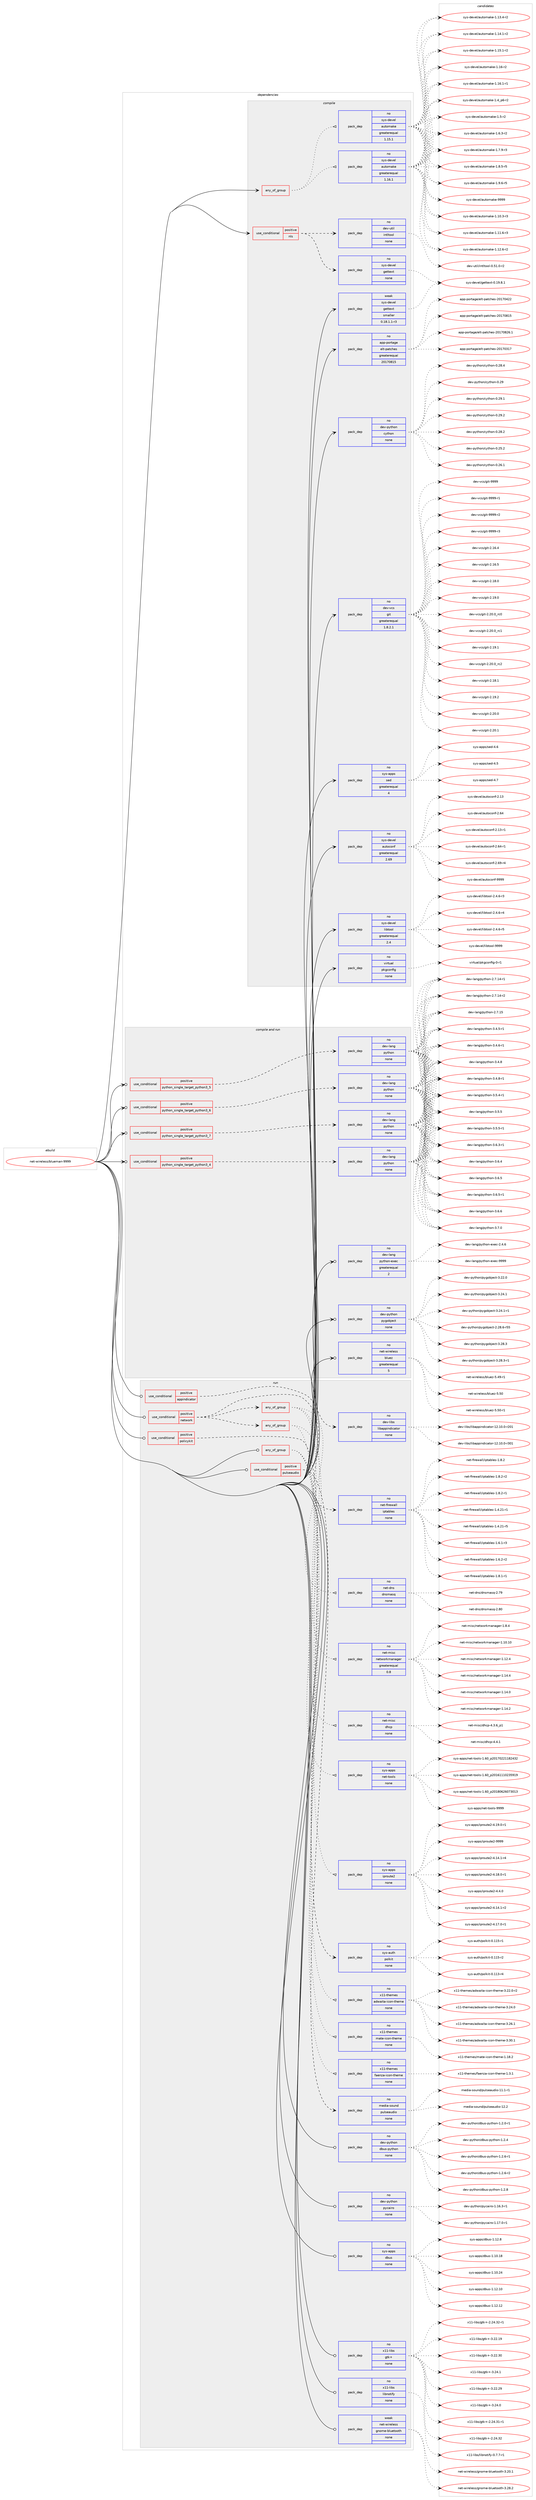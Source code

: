 digraph prolog {

# *************
# Graph options
# *************

newrank=true;
concentrate=true;
compound=true;
graph [rankdir=LR,fontname=Helvetica,fontsize=10,ranksep=1.5];#, ranksep=2.5, nodesep=0.2];
edge  [arrowhead=vee];
node  [fontname=Helvetica,fontsize=10];

# **********
# The ebuild
# **********

subgraph cluster_leftcol {
color=gray;
rank=same;
label=<<i>ebuild</i>>;
id [label="net-wireless/blueman-9999", color=red, width=4, href="../net-wireless/blueman-9999.svg"];
}

# ****************
# The dependencies
# ****************

subgraph cluster_midcol {
color=gray;
label=<<i>dependencies</i>>;
subgraph cluster_compile {
fillcolor="#eeeeee";
style=filled;
label=<<i>compile</i>>;
subgraph any152 {
dependency6138 [label=<<TABLE BORDER="0" CELLBORDER="1" CELLSPACING="0" CELLPADDING="4"><TR><TD CELLPADDING="10">any_of_group</TD></TR></TABLE>>, shape=none, color=red];subgraph pack4726 {
dependency6139 [label=<<TABLE BORDER="0" CELLBORDER="1" CELLSPACING="0" CELLPADDING="4" WIDTH="220"><TR><TD ROWSPAN="6" CELLPADDING="30">pack_dep</TD></TR><TR><TD WIDTH="110">no</TD></TR><TR><TD>sys-devel</TD></TR><TR><TD>automake</TD></TR><TR><TD>greaterequal</TD></TR><TR><TD>1.16.1</TD></TR></TABLE>>, shape=none, color=blue];
}
dependency6138:e -> dependency6139:w [weight=20,style="dotted",arrowhead="oinv"];
subgraph pack4727 {
dependency6140 [label=<<TABLE BORDER="0" CELLBORDER="1" CELLSPACING="0" CELLPADDING="4" WIDTH="220"><TR><TD ROWSPAN="6" CELLPADDING="30">pack_dep</TD></TR><TR><TD WIDTH="110">no</TD></TR><TR><TD>sys-devel</TD></TR><TR><TD>automake</TD></TR><TR><TD>greaterequal</TD></TR><TR><TD>1.15.1</TD></TR></TABLE>>, shape=none, color=blue];
}
dependency6138:e -> dependency6140:w [weight=20,style="dotted",arrowhead="oinv"];
}
id:e -> dependency6138:w [weight=20,style="solid",arrowhead="vee"];
subgraph cond1254 {
dependency6141 [label=<<TABLE BORDER="0" CELLBORDER="1" CELLSPACING="0" CELLPADDING="4"><TR><TD ROWSPAN="3" CELLPADDING="10">use_conditional</TD></TR><TR><TD>positive</TD></TR><TR><TD>nls</TD></TR></TABLE>>, shape=none, color=red];
subgraph pack4728 {
dependency6142 [label=<<TABLE BORDER="0" CELLBORDER="1" CELLSPACING="0" CELLPADDING="4" WIDTH="220"><TR><TD ROWSPAN="6" CELLPADDING="30">pack_dep</TD></TR><TR><TD WIDTH="110">no</TD></TR><TR><TD>dev-util</TD></TR><TR><TD>intltool</TD></TR><TR><TD>none</TD></TR><TR><TD></TD></TR></TABLE>>, shape=none, color=blue];
}
dependency6141:e -> dependency6142:w [weight=20,style="dashed",arrowhead="vee"];
subgraph pack4729 {
dependency6143 [label=<<TABLE BORDER="0" CELLBORDER="1" CELLSPACING="0" CELLPADDING="4" WIDTH="220"><TR><TD ROWSPAN="6" CELLPADDING="30">pack_dep</TD></TR><TR><TD WIDTH="110">no</TD></TR><TR><TD>sys-devel</TD></TR><TR><TD>gettext</TD></TR><TR><TD>none</TD></TR><TR><TD></TD></TR></TABLE>>, shape=none, color=blue];
}
dependency6141:e -> dependency6143:w [weight=20,style="dashed",arrowhead="vee"];
}
id:e -> dependency6141:w [weight=20,style="solid",arrowhead="vee"];
subgraph pack4730 {
dependency6144 [label=<<TABLE BORDER="0" CELLBORDER="1" CELLSPACING="0" CELLPADDING="4" WIDTH="220"><TR><TD ROWSPAN="6" CELLPADDING="30">pack_dep</TD></TR><TR><TD WIDTH="110">no</TD></TR><TR><TD>app-portage</TD></TR><TR><TD>elt-patches</TD></TR><TR><TD>greaterequal</TD></TR><TR><TD>20170815</TD></TR></TABLE>>, shape=none, color=blue];
}
id:e -> dependency6144:w [weight=20,style="solid",arrowhead="vee"];
subgraph pack4731 {
dependency6145 [label=<<TABLE BORDER="0" CELLBORDER="1" CELLSPACING="0" CELLPADDING="4" WIDTH="220"><TR><TD ROWSPAN="6" CELLPADDING="30">pack_dep</TD></TR><TR><TD WIDTH="110">no</TD></TR><TR><TD>dev-python</TD></TR><TR><TD>cython</TD></TR><TR><TD>none</TD></TR><TR><TD></TD></TR></TABLE>>, shape=none, color=blue];
}
id:e -> dependency6145:w [weight=20,style="solid",arrowhead="vee"];
subgraph pack4732 {
dependency6146 [label=<<TABLE BORDER="0" CELLBORDER="1" CELLSPACING="0" CELLPADDING="4" WIDTH="220"><TR><TD ROWSPAN="6" CELLPADDING="30">pack_dep</TD></TR><TR><TD WIDTH="110">no</TD></TR><TR><TD>dev-vcs</TD></TR><TR><TD>git</TD></TR><TR><TD>greaterequal</TD></TR><TR><TD>1.8.2.1</TD></TR></TABLE>>, shape=none, color=blue];
}
id:e -> dependency6146:w [weight=20,style="solid",arrowhead="vee"];
subgraph pack4733 {
dependency6147 [label=<<TABLE BORDER="0" CELLBORDER="1" CELLSPACING="0" CELLPADDING="4" WIDTH="220"><TR><TD ROWSPAN="6" CELLPADDING="30">pack_dep</TD></TR><TR><TD WIDTH="110">no</TD></TR><TR><TD>sys-apps</TD></TR><TR><TD>sed</TD></TR><TR><TD>greaterequal</TD></TR><TR><TD>4</TD></TR></TABLE>>, shape=none, color=blue];
}
id:e -> dependency6147:w [weight=20,style="solid",arrowhead="vee"];
subgraph pack4734 {
dependency6148 [label=<<TABLE BORDER="0" CELLBORDER="1" CELLSPACING="0" CELLPADDING="4" WIDTH="220"><TR><TD ROWSPAN="6" CELLPADDING="30">pack_dep</TD></TR><TR><TD WIDTH="110">no</TD></TR><TR><TD>sys-devel</TD></TR><TR><TD>autoconf</TD></TR><TR><TD>greaterequal</TD></TR><TR><TD>2.69</TD></TR></TABLE>>, shape=none, color=blue];
}
id:e -> dependency6148:w [weight=20,style="solid",arrowhead="vee"];
subgraph pack4735 {
dependency6149 [label=<<TABLE BORDER="0" CELLBORDER="1" CELLSPACING="0" CELLPADDING="4" WIDTH="220"><TR><TD ROWSPAN="6" CELLPADDING="30">pack_dep</TD></TR><TR><TD WIDTH="110">no</TD></TR><TR><TD>sys-devel</TD></TR><TR><TD>libtool</TD></TR><TR><TD>greaterequal</TD></TR><TR><TD>2.4</TD></TR></TABLE>>, shape=none, color=blue];
}
id:e -> dependency6149:w [weight=20,style="solid",arrowhead="vee"];
subgraph pack4736 {
dependency6150 [label=<<TABLE BORDER="0" CELLBORDER="1" CELLSPACING="0" CELLPADDING="4" WIDTH="220"><TR><TD ROWSPAN="6" CELLPADDING="30">pack_dep</TD></TR><TR><TD WIDTH="110">no</TD></TR><TR><TD>virtual</TD></TR><TR><TD>pkgconfig</TD></TR><TR><TD>none</TD></TR><TR><TD></TD></TR></TABLE>>, shape=none, color=blue];
}
id:e -> dependency6150:w [weight=20,style="solid",arrowhead="vee"];
subgraph pack4737 {
dependency6151 [label=<<TABLE BORDER="0" CELLBORDER="1" CELLSPACING="0" CELLPADDING="4" WIDTH="220"><TR><TD ROWSPAN="6" CELLPADDING="30">pack_dep</TD></TR><TR><TD WIDTH="110">weak</TD></TR><TR><TD>sys-devel</TD></TR><TR><TD>gettext</TD></TR><TR><TD>smaller</TD></TR><TR><TD>0.18.1.1-r3</TD></TR></TABLE>>, shape=none, color=blue];
}
id:e -> dependency6151:w [weight=20,style="solid",arrowhead="vee"];
}
subgraph cluster_compileandrun {
fillcolor="#eeeeee";
style=filled;
label=<<i>compile and run</i>>;
subgraph cond1255 {
dependency6152 [label=<<TABLE BORDER="0" CELLBORDER="1" CELLSPACING="0" CELLPADDING="4"><TR><TD ROWSPAN="3" CELLPADDING="10">use_conditional</TD></TR><TR><TD>positive</TD></TR><TR><TD>python_single_target_python3_4</TD></TR></TABLE>>, shape=none, color=red];
subgraph pack4738 {
dependency6153 [label=<<TABLE BORDER="0" CELLBORDER="1" CELLSPACING="0" CELLPADDING="4" WIDTH="220"><TR><TD ROWSPAN="6" CELLPADDING="30">pack_dep</TD></TR><TR><TD WIDTH="110">no</TD></TR><TR><TD>dev-lang</TD></TR><TR><TD>python</TD></TR><TR><TD>none</TD></TR><TR><TD></TD></TR></TABLE>>, shape=none, color=blue];
}
dependency6152:e -> dependency6153:w [weight=20,style="dashed",arrowhead="vee"];
}
id:e -> dependency6152:w [weight=20,style="solid",arrowhead="odotvee"];
subgraph cond1256 {
dependency6154 [label=<<TABLE BORDER="0" CELLBORDER="1" CELLSPACING="0" CELLPADDING="4"><TR><TD ROWSPAN="3" CELLPADDING="10">use_conditional</TD></TR><TR><TD>positive</TD></TR><TR><TD>python_single_target_python3_5</TD></TR></TABLE>>, shape=none, color=red];
subgraph pack4739 {
dependency6155 [label=<<TABLE BORDER="0" CELLBORDER="1" CELLSPACING="0" CELLPADDING="4" WIDTH="220"><TR><TD ROWSPAN="6" CELLPADDING="30">pack_dep</TD></TR><TR><TD WIDTH="110">no</TD></TR><TR><TD>dev-lang</TD></TR><TR><TD>python</TD></TR><TR><TD>none</TD></TR><TR><TD></TD></TR></TABLE>>, shape=none, color=blue];
}
dependency6154:e -> dependency6155:w [weight=20,style="dashed",arrowhead="vee"];
}
id:e -> dependency6154:w [weight=20,style="solid",arrowhead="odotvee"];
subgraph cond1257 {
dependency6156 [label=<<TABLE BORDER="0" CELLBORDER="1" CELLSPACING="0" CELLPADDING="4"><TR><TD ROWSPAN="3" CELLPADDING="10">use_conditional</TD></TR><TR><TD>positive</TD></TR><TR><TD>python_single_target_python3_6</TD></TR></TABLE>>, shape=none, color=red];
subgraph pack4740 {
dependency6157 [label=<<TABLE BORDER="0" CELLBORDER="1" CELLSPACING="0" CELLPADDING="4" WIDTH="220"><TR><TD ROWSPAN="6" CELLPADDING="30">pack_dep</TD></TR><TR><TD WIDTH="110">no</TD></TR><TR><TD>dev-lang</TD></TR><TR><TD>python</TD></TR><TR><TD>none</TD></TR><TR><TD></TD></TR></TABLE>>, shape=none, color=blue];
}
dependency6156:e -> dependency6157:w [weight=20,style="dashed",arrowhead="vee"];
}
id:e -> dependency6156:w [weight=20,style="solid",arrowhead="odotvee"];
subgraph cond1258 {
dependency6158 [label=<<TABLE BORDER="0" CELLBORDER="1" CELLSPACING="0" CELLPADDING="4"><TR><TD ROWSPAN="3" CELLPADDING="10">use_conditional</TD></TR><TR><TD>positive</TD></TR><TR><TD>python_single_target_python3_7</TD></TR></TABLE>>, shape=none, color=red];
subgraph pack4741 {
dependency6159 [label=<<TABLE BORDER="0" CELLBORDER="1" CELLSPACING="0" CELLPADDING="4" WIDTH="220"><TR><TD ROWSPAN="6" CELLPADDING="30">pack_dep</TD></TR><TR><TD WIDTH="110">no</TD></TR><TR><TD>dev-lang</TD></TR><TR><TD>python</TD></TR><TR><TD>none</TD></TR><TR><TD></TD></TR></TABLE>>, shape=none, color=blue];
}
dependency6158:e -> dependency6159:w [weight=20,style="dashed",arrowhead="vee"];
}
id:e -> dependency6158:w [weight=20,style="solid",arrowhead="odotvee"];
subgraph pack4742 {
dependency6160 [label=<<TABLE BORDER="0" CELLBORDER="1" CELLSPACING="0" CELLPADDING="4" WIDTH="220"><TR><TD ROWSPAN="6" CELLPADDING="30">pack_dep</TD></TR><TR><TD WIDTH="110">no</TD></TR><TR><TD>dev-lang</TD></TR><TR><TD>python-exec</TD></TR><TR><TD>greaterequal</TD></TR><TR><TD>2</TD></TR></TABLE>>, shape=none, color=blue];
}
id:e -> dependency6160:w [weight=20,style="solid",arrowhead="odotvee"];
subgraph pack4743 {
dependency6161 [label=<<TABLE BORDER="0" CELLBORDER="1" CELLSPACING="0" CELLPADDING="4" WIDTH="220"><TR><TD ROWSPAN="6" CELLPADDING="30">pack_dep</TD></TR><TR><TD WIDTH="110">no</TD></TR><TR><TD>dev-python</TD></TR><TR><TD>pygobject</TD></TR><TR><TD>none</TD></TR><TR><TD></TD></TR></TABLE>>, shape=none, color=blue];
}
id:e -> dependency6161:w [weight=20,style="solid",arrowhead="odotvee"];
subgraph pack4744 {
dependency6162 [label=<<TABLE BORDER="0" CELLBORDER="1" CELLSPACING="0" CELLPADDING="4" WIDTH="220"><TR><TD ROWSPAN="6" CELLPADDING="30">pack_dep</TD></TR><TR><TD WIDTH="110">no</TD></TR><TR><TD>net-wireless</TD></TR><TR><TD>bluez</TD></TR><TR><TD>greaterequal</TD></TR><TR><TD>5</TD></TR></TABLE>>, shape=none, color=blue];
}
id:e -> dependency6162:w [weight=20,style="solid",arrowhead="odotvee"];
}
subgraph cluster_run {
fillcolor="#eeeeee";
style=filled;
label=<<i>run</i>>;
subgraph any153 {
dependency6163 [label=<<TABLE BORDER="0" CELLBORDER="1" CELLSPACING="0" CELLPADDING="4"><TR><TD CELLPADDING="10">any_of_group</TD></TR></TABLE>>, shape=none, color=red];subgraph pack4745 {
dependency6164 [label=<<TABLE BORDER="0" CELLBORDER="1" CELLSPACING="0" CELLPADDING="4" WIDTH="220"><TR><TD ROWSPAN="6" CELLPADDING="30">pack_dep</TD></TR><TR><TD WIDTH="110">no</TD></TR><TR><TD>x11-themes</TD></TR><TR><TD>adwaita-icon-theme</TD></TR><TR><TD>none</TD></TR><TR><TD></TD></TR></TABLE>>, shape=none, color=blue];
}
dependency6163:e -> dependency6164:w [weight=20,style="dotted",arrowhead="oinv"];
subgraph pack4746 {
dependency6165 [label=<<TABLE BORDER="0" CELLBORDER="1" CELLSPACING="0" CELLPADDING="4" WIDTH="220"><TR><TD ROWSPAN="6" CELLPADDING="30">pack_dep</TD></TR><TR><TD WIDTH="110">no</TD></TR><TR><TD>x11-themes</TD></TR><TR><TD>faenza-icon-theme</TD></TR><TR><TD>none</TD></TR><TR><TD></TD></TR></TABLE>>, shape=none, color=blue];
}
dependency6163:e -> dependency6165:w [weight=20,style="dotted",arrowhead="oinv"];
subgraph pack4747 {
dependency6166 [label=<<TABLE BORDER="0" CELLBORDER="1" CELLSPACING="0" CELLPADDING="4" WIDTH="220"><TR><TD ROWSPAN="6" CELLPADDING="30">pack_dep</TD></TR><TR><TD WIDTH="110">no</TD></TR><TR><TD>x11-themes</TD></TR><TR><TD>mate-icon-theme</TD></TR><TR><TD>none</TD></TR><TR><TD></TD></TR></TABLE>>, shape=none, color=blue];
}
dependency6163:e -> dependency6166:w [weight=20,style="dotted",arrowhead="oinv"];
}
id:e -> dependency6163:w [weight=20,style="solid",arrowhead="odot"];
subgraph cond1259 {
dependency6167 [label=<<TABLE BORDER="0" CELLBORDER="1" CELLSPACING="0" CELLPADDING="4"><TR><TD ROWSPAN="3" CELLPADDING="10">use_conditional</TD></TR><TR><TD>positive</TD></TR><TR><TD>appindicator</TD></TR></TABLE>>, shape=none, color=red];
subgraph pack4748 {
dependency6168 [label=<<TABLE BORDER="0" CELLBORDER="1" CELLSPACING="0" CELLPADDING="4" WIDTH="220"><TR><TD ROWSPAN="6" CELLPADDING="30">pack_dep</TD></TR><TR><TD WIDTH="110">no</TD></TR><TR><TD>dev-libs</TD></TR><TR><TD>libappindicator</TD></TR><TR><TD>none</TD></TR><TR><TD></TD></TR></TABLE>>, shape=none, color=blue];
}
dependency6167:e -> dependency6168:w [weight=20,style="dashed",arrowhead="vee"];
}
id:e -> dependency6167:w [weight=20,style="solid",arrowhead="odot"];
subgraph cond1260 {
dependency6169 [label=<<TABLE BORDER="0" CELLBORDER="1" CELLSPACING="0" CELLPADDING="4"><TR><TD ROWSPAN="3" CELLPADDING="10">use_conditional</TD></TR><TR><TD>positive</TD></TR><TR><TD>network</TD></TR></TABLE>>, shape=none, color=red];
subgraph pack4749 {
dependency6170 [label=<<TABLE BORDER="0" CELLBORDER="1" CELLSPACING="0" CELLPADDING="4" WIDTH="220"><TR><TD ROWSPAN="6" CELLPADDING="30">pack_dep</TD></TR><TR><TD WIDTH="110">no</TD></TR><TR><TD>net-firewall</TD></TR><TR><TD>iptables</TD></TR><TR><TD>none</TD></TR><TR><TD></TD></TR></TABLE>>, shape=none, color=blue];
}
dependency6169:e -> dependency6170:w [weight=20,style="dashed",arrowhead="vee"];
subgraph any154 {
dependency6171 [label=<<TABLE BORDER="0" CELLBORDER="1" CELLSPACING="0" CELLPADDING="4"><TR><TD CELLPADDING="10">any_of_group</TD></TR></TABLE>>, shape=none, color=red];subgraph pack4750 {
dependency6172 [label=<<TABLE BORDER="0" CELLBORDER="1" CELLSPACING="0" CELLPADDING="4" WIDTH="220"><TR><TD ROWSPAN="6" CELLPADDING="30">pack_dep</TD></TR><TR><TD WIDTH="110">no</TD></TR><TR><TD>sys-apps</TD></TR><TR><TD>net-tools</TD></TR><TR><TD>none</TD></TR><TR><TD></TD></TR></TABLE>>, shape=none, color=blue];
}
dependency6171:e -> dependency6172:w [weight=20,style="dotted",arrowhead="oinv"];
subgraph pack4751 {
dependency6173 [label=<<TABLE BORDER="0" CELLBORDER="1" CELLSPACING="0" CELLPADDING="4" WIDTH="220"><TR><TD ROWSPAN="6" CELLPADDING="30">pack_dep</TD></TR><TR><TD WIDTH="110">no</TD></TR><TR><TD>sys-apps</TD></TR><TR><TD>iproute2</TD></TR><TR><TD>none</TD></TR><TR><TD></TD></TR></TABLE>>, shape=none, color=blue];
}
dependency6171:e -> dependency6173:w [weight=20,style="dotted",arrowhead="oinv"];
}
dependency6169:e -> dependency6171:w [weight=20,style="dashed",arrowhead="vee"];
subgraph any155 {
dependency6174 [label=<<TABLE BORDER="0" CELLBORDER="1" CELLSPACING="0" CELLPADDING="4"><TR><TD CELLPADDING="10">any_of_group</TD></TR></TABLE>>, shape=none, color=red];subgraph pack4752 {
dependency6175 [label=<<TABLE BORDER="0" CELLBORDER="1" CELLSPACING="0" CELLPADDING="4" WIDTH="220"><TR><TD ROWSPAN="6" CELLPADDING="30">pack_dep</TD></TR><TR><TD WIDTH="110">no</TD></TR><TR><TD>net-dns</TD></TR><TR><TD>dnsmasq</TD></TR><TR><TD>none</TD></TR><TR><TD></TD></TR></TABLE>>, shape=none, color=blue];
}
dependency6174:e -> dependency6175:w [weight=20,style="dotted",arrowhead="oinv"];
subgraph pack4753 {
dependency6176 [label=<<TABLE BORDER="0" CELLBORDER="1" CELLSPACING="0" CELLPADDING="4" WIDTH="220"><TR><TD ROWSPAN="6" CELLPADDING="30">pack_dep</TD></TR><TR><TD WIDTH="110">no</TD></TR><TR><TD>net-misc</TD></TR><TR><TD>dhcp</TD></TR><TR><TD>none</TD></TR><TR><TD></TD></TR></TABLE>>, shape=none, color=blue];
}
dependency6174:e -> dependency6176:w [weight=20,style="dotted",arrowhead="oinv"];
subgraph pack4754 {
dependency6177 [label=<<TABLE BORDER="0" CELLBORDER="1" CELLSPACING="0" CELLPADDING="4" WIDTH="220"><TR><TD ROWSPAN="6" CELLPADDING="30">pack_dep</TD></TR><TR><TD WIDTH="110">no</TD></TR><TR><TD>net-misc</TD></TR><TR><TD>networkmanager</TD></TR><TR><TD>greaterequal</TD></TR><TR><TD>0.8</TD></TR></TABLE>>, shape=none, color=blue];
}
dependency6174:e -> dependency6177:w [weight=20,style="dotted",arrowhead="oinv"];
}
dependency6169:e -> dependency6174:w [weight=20,style="dashed",arrowhead="vee"];
}
id:e -> dependency6169:w [weight=20,style="solid",arrowhead="odot"];
subgraph cond1261 {
dependency6178 [label=<<TABLE BORDER="0" CELLBORDER="1" CELLSPACING="0" CELLPADDING="4"><TR><TD ROWSPAN="3" CELLPADDING="10">use_conditional</TD></TR><TR><TD>positive</TD></TR><TR><TD>policykit</TD></TR></TABLE>>, shape=none, color=red];
subgraph pack4755 {
dependency6179 [label=<<TABLE BORDER="0" CELLBORDER="1" CELLSPACING="0" CELLPADDING="4" WIDTH="220"><TR><TD ROWSPAN="6" CELLPADDING="30">pack_dep</TD></TR><TR><TD WIDTH="110">no</TD></TR><TR><TD>sys-auth</TD></TR><TR><TD>polkit</TD></TR><TR><TD>none</TD></TR><TR><TD></TD></TR></TABLE>>, shape=none, color=blue];
}
dependency6178:e -> dependency6179:w [weight=20,style="dashed",arrowhead="vee"];
}
id:e -> dependency6178:w [weight=20,style="solid",arrowhead="odot"];
subgraph cond1262 {
dependency6180 [label=<<TABLE BORDER="0" CELLBORDER="1" CELLSPACING="0" CELLPADDING="4"><TR><TD ROWSPAN="3" CELLPADDING="10">use_conditional</TD></TR><TR><TD>positive</TD></TR><TR><TD>pulseaudio</TD></TR></TABLE>>, shape=none, color=red];
subgraph pack4756 {
dependency6181 [label=<<TABLE BORDER="0" CELLBORDER="1" CELLSPACING="0" CELLPADDING="4" WIDTH="220"><TR><TD ROWSPAN="6" CELLPADDING="30">pack_dep</TD></TR><TR><TD WIDTH="110">no</TD></TR><TR><TD>media-sound</TD></TR><TR><TD>pulseaudio</TD></TR><TR><TD>none</TD></TR><TR><TD></TD></TR></TABLE>>, shape=none, color=blue];
}
dependency6180:e -> dependency6181:w [weight=20,style="dashed",arrowhead="vee"];
}
id:e -> dependency6180:w [weight=20,style="solid",arrowhead="odot"];
subgraph pack4757 {
dependency6182 [label=<<TABLE BORDER="0" CELLBORDER="1" CELLSPACING="0" CELLPADDING="4" WIDTH="220"><TR><TD ROWSPAN="6" CELLPADDING="30">pack_dep</TD></TR><TR><TD WIDTH="110">no</TD></TR><TR><TD>dev-python</TD></TR><TR><TD>dbus-python</TD></TR><TR><TD>none</TD></TR><TR><TD></TD></TR></TABLE>>, shape=none, color=blue];
}
id:e -> dependency6182:w [weight=20,style="solid",arrowhead="odot"];
subgraph pack4758 {
dependency6183 [label=<<TABLE BORDER="0" CELLBORDER="1" CELLSPACING="0" CELLPADDING="4" WIDTH="220"><TR><TD ROWSPAN="6" CELLPADDING="30">pack_dep</TD></TR><TR><TD WIDTH="110">no</TD></TR><TR><TD>dev-python</TD></TR><TR><TD>pycairo</TD></TR><TR><TD>none</TD></TR><TR><TD></TD></TR></TABLE>>, shape=none, color=blue];
}
id:e -> dependency6183:w [weight=20,style="solid",arrowhead="odot"];
subgraph pack4759 {
dependency6184 [label=<<TABLE BORDER="0" CELLBORDER="1" CELLSPACING="0" CELLPADDING="4" WIDTH="220"><TR><TD ROWSPAN="6" CELLPADDING="30">pack_dep</TD></TR><TR><TD WIDTH="110">no</TD></TR><TR><TD>sys-apps</TD></TR><TR><TD>dbus</TD></TR><TR><TD>none</TD></TR><TR><TD></TD></TR></TABLE>>, shape=none, color=blue];
}
id:e -> dependency6184:w [weight=20,style="solid",arrowhead="odot"];
subgraph pack4760 {
dependency6185 [label=<<TABLE BORDER="0" CELLBORDER="1" CELLSPACING="0" CELLPADDING="4" WIDTH="220"><TR><TD ROWSPAN="6" CELLPADDING="30">pack_dep</TD></TR><TR><TD WIDTH="110">no</TD></TR><TR><TD>x11-libs</TD></TR><TR><TD>gtk+</TD></TR><TR><TD>none</TD></TR><TR><TD></TD></TR></TABLE>>, shape=none, color=blue];
}
id:e -> dependency6185:w [weight=20,style="solid",arrowhead="odot"];
subgraph pack4761 {
dependency6186 [label=<<TABLE BORDER="0" CELLBORDER="1" CELLSPACING="0" CELLPADDING="4" WIDTH="220"><TR><TD ROWSPAN="6" CELLPADDING="30">pack_dep</TD></TR><TR><TD WIDTH="110">no</TD></TR><TR><TD>x11-libs</TD></TR><TR><TD>libnotify</TD></TR><TR><TD>none</TD></TR><TR><TD></TD></TR></TABLE>>, shape=none, color=blue];
}
id:e -> dependency6186:w [weight=20,style="solid",arrowhead="odot"];
subgraph pack4762 {
dependency6187 [label=<<TABLE BORDER="0" CELLBORDER="1" CELLSPACING="0" CELLPADDING="4" WIDTH="220"><TR><TD ROWSPAN="6" CELLPADDING="30">pack_dep</TD></TR><TR><TD WIDTH="110">weak</TD></TR><TR><TD>net-wireless</TD></TR><TR><TD>gnome-bluetooth</TD></TR><TR><TD>none</TD></TR><TR><TD></TD></TR></TABLE>>, shape=none, color=blue];
}
id:e -> dependency6187:w [weight=20,style="solid",arrowhead="odot"];
}
}

# **************
# The candidates
# **************

subgraph cluster_choices {
rank=same;
color=gray;
label=<<i>candidates</i>>;

subgraph choice4726 {
color=black;
nodesep=1;
choice11512111545100101118101108479711711611110997107101454946494846514511451 [label="sys-devel/automake-1.10.3-r3", color=red, width=4,href="../sys-devel/automake-1.10.3-r3.svg"];
choice11512111545100101118101108479711711611110997107101454946494946544511451 [label="sys-devel/automake-1.11.6-r3", color=red, width=4,href="../sys-devel/automake-1.11.6-r3.svg"];
choice11512111545100101118101108479711711611110997107101454946495046544511450 [label="sys-devel/automake-1.12.6-r2", color=red, width=4,href="../sys-devel/automake-1.12.6-r2.svg"];
choice11512111545100101118101108479711711611110997107101454946495146524511450 [label="sys-devel/automake-1.13.4-r2", color=red, width=4,href="../sys-devel/automake-1.13.4-r2.svg"];
choice11512111545100101118101108479711711611110997107101454946495246494511450 [label="sys-devel/automake-1.14.1-r2", color=red, width=4,href="../sys-devel/automake-1.14.1-r2.svg"];
choice11512111545100101118101108479711711611110997107101454946495346494511450 [label="sys-devel/automake-1.15.1-r2", color=red, width=4,href="../sys-devel/automake-1.15.1-r2.svg"];
choice1151211154510010111810110847971171161111099710710145494649544511450 [label="sys-devel/automake-1.16-r2", color=red, width=4,href="../sys-devel/automake-1.16-r2.svg"];
choice11512111545100101118101108479711711611110997107101454946495446494511449 [label="sys-devel/automake-1.16.1-r1", color=red, width=4,href="../sys-devel/automake-1.16.1-r1.svg"];
choice115121115451001011181011084797117116111109971071014549465295112544511450 [label="sys-devel/automake-1.4_p6-r2", color=red, width=4,href="../sys-devel/automake-1.4_p6-r2.svg"];
choice11512111545100101118101108479711711611110997107101454946534511450 [label="sys-devel/automake-1.5-r2", color=red, width=4,href="../sys-devel/automake-1.5-r2.svg"];
choice115121115451001011181011084797117116111109971071014549465446514511450 [label="sys-devel/automake-1.6.3-r2", color=red, width=4,href="../sys-devel/automake-1.6.3-r2.svg"];
choice115121115451001011181011084797117116111109971071014549465546574511451 [label="sys-devel/automake-1.7.9-r3", color=red, width=4,href="../sys-devel/automake-1.7.9-r3.svg"];
choice115121115451001011181011084797117116111109971071014549465646534511453 [label="sys-devel/automake-1.8.5-r5", color=red, width=4,href="../sys-devel/automake-1.8.5-r5.svg"];
choice115121115451001011181011084797117116111109971071014549465746544511453 [label="sys-devel/automake-1.9.6-r5", color=red, width=4,href="../sys-devel/automake-1.9.6-r5.svg"];
choice115121115451001011181011084797117116111109971071014557575757 [label="sys-devel/automake-9999", color=red, width=4,href="../sys-devel/automake-9999.svg"];
dependency6139:e -> choice11512111545100101118101108479711711611110997107101454946494846514511451:w [style=dotted,weight="100"];
dependency6139:e -> choice11512111545100101118101108479711711611110997107101454946494946544511451:w [style=dotted,weight="100"];
dependency6139:e -> choice11512111545100101118101108479711711611110997107101454946495046544511450:w [style=dotted,weight="100"];
dependency6139:e -> choice11512111545100101118101108479711711611110997107101454946495146524511450:w [style=dotted,weight="100"];
dependency6139:e -> choice11512111545100101118101108479711711611110997107101454946495246494511450:w [style=dotted,weight="100"];
dependency6139:e -> choice11512111545100101118101108479711711611110997107101454946495346494511450:w [style=dotted,weight="100"];
dependency6139:e -> choice1151211154510010111810110847971171161111099710710145494649544511450:w [style=dotted,weight="100"];
dependency6139:e -> choice11512111545100101118101108479711711611110997107101454946495446494511449:w [style=dotted,weight="100"];
dependency6139:e -> choice115121115451001011181011084797117116111109971071014549465295112544511450:w [style=dotted,weight="100"];
dependency6139:e -> choice11512111545100101118101108479711711611110997107101454946534511450:w [style=dotted,weight="100"];
dependency6139:e -> choice115121115451001011181011084797117116111109971071014549465446514511450:w [style=dotted,weight="100"];
dependency6139:e -> choice115121115451001011181011084797117116111109971071014549465546574511451:w [style=dotted,weight="100"];
dependency6139:e -> choice115121115451001011181011084797117116111109971071014549465646534511453:w [style=dotted,weight="100"];
dependency6139:e -> choice115121115451001011181011084797117116111109971071014549465746544511453:w [style=dotted,weight="100"];
dependency6139:e -> choice115121115451001011181011084797117116111109971071014557575757:w [style=dotted,weight="100"];
}
subgraph choice4727 {
color=black;
nodesep=1;
choice11512111545100101118101108479711711611110997107101454946494846514511451 [label="sys-devel/automake-1.10.3-r3", color=red, width=4,href="../sys-devel/automake-1.10.3-r3.svg"];
choice11512111545100101118101108479711711611110997107101454946494946544511451 [label="sys-devel/automake-1.11.6-r3", color=red, width=4,href="../sys-devel/automake-1.11.6-r3.svg"];
choice11512111545100101118101108479711711611110997107101454946495046544511450 [label="sys-devel/automake-1.12.6-r2", color=red, width=4,href="../sys-devel/automake-1.12.6-r2.svg"];
choice11512111545100101118101108479711711611110997107101454946495146524511450 [label="sys-devel/automake-1.13.4-r2", color=red, width=4,href="../sys-devel/automake-1.13.4-r2.svg"];
choice11512111545100101118101108479711711611110997107101454946495246494511450 [label="sys-devel/automake-1.14.1-r2", color=red, width=4,href="../sys-devel/automake-1.14.1-r2.svg"];
choice11512111545100101118101108479711711611110997107101454946495346494511450 [label="sys-devel/automake-1.15.1-r2", color=red, width=4,href="../sys-devel/automake-1.15.1-r2.svg"];
choice1151211154510010111810110847971171161111099710710145494649544511450 [label="sys-devel/automake-1.16-r2", color=red, width=4,href="../sys-devel/automake-1.16-r2.svg"];
choice11512111545100101118101108479711711611110997107101454946495446494511449 [label="sys-devel/automake-1.16.1-r1", color=red, width=4,href="../sys-devel/automake-1.16.1-r1.svg"];
choice115121115451001011181011084797117116111109971071014549465295112544511450 [label="sys-devel/automake-1.4_p6-r2", color=red, width=4,href="../sys-devel/automake-1.4_p6-r2.svg"];
choice11512111545100101118101108479711711611110997107101454946534511450 [label="sys-devel/automake-1.5-r2", color=red, width=4,href="../sys-devel/automake-1.5-r2.svg"];
choice115121115451001011181011084797117116111109971071014549465446514511450 [label="sys-devel/automake-1.6.3-r2", color=red, width=4,href="../sys-devel/automake-1.6.3-r2.svg"];
choice115121115451001011181011084797117116111109971071014549465546574511451 [label="sys-devel/automake-1.7.9-r3", color=red, width=4,href="../sys-devel/automake-1.7.9-r3.svg"];
choice115121115451001011181011084797117116111109971071014549465646534511453 [label="sys-devel/automake-1.8.5-r5", color=red, width=4,href="../sys-devel/automake-1.8.5-r5.svg"];
choice115121115451001011181011084797117116111109971071014549465746544511453 [label="sys-devel/automake-1.9.6-r5", color=red, width=4,href="../sys-devel/automake-1.9.6-r5.svg"];
choice115121115451001011181011084797117116111109971071014557575757 [label="sys-devel/automake-9999", color=red, width=4,href="../sys-devel/automake-9999.svg"];
dependency6140:e -> choice11512111545100101118101108479711711611110997107101454946494846514511451:w [style=dotted,weight="100"];
dependency6140:e -> choice11512111545100101118101108479711711611110997107101454946494946544511451:w [style=dotted,weight="100"];
dependency6140:e -> choice11512111545100101118101108479711711611110997107101454946495046544511450:w [style=dotted,weight="100"];
dependency6140:e -> choice11512111545100101118101108479711711611110997107101454946495146524511450:w [style=dotted,weight="100"];
dependency6140:e -> choice11512111545100101118101108479711711611110997107101454946495246494511450:w [style=dotted,weight="100"];
dependency6140:e -> choice11512111545100101118101108479711711611110997107101454946495346494511450:w [style=dotted,weight="100"];
dependency6140:e -> choice1151211154510010111810110847971171161111099710710145494649544511450:w [style=dotted,weight="100"];
dependency6140:e -> choice11512111545100101118101108479711711611110997107101454946495446494511449:w [style=dotted,weight="100"];
dependency6140:e -> choice115121115451001011181011084797117116111109971071014549465295112544511450:w [style=dotted,weight="100"];
dependency6140:e -> choice11512111545100101118101108479711711611110997107101454946534511450:w [style=dotted,weight="100"];
dependency6140:e -> choice115121115451001011181011084797117116111109971071014549465446514511450:w [style=dotted,weight="100"];
dependency6140:e -> choice115121115451001011181011084797117116111109971071014549465546574511451:w [style=dotted,weight="100"];
dependency6140:e -> choice115121115451001011181011084797117116111109971071014549465646534511453:w [style=dotted,weight="100"];
dependency6140:e -> choice115121115451001011181011084797117116111109971071014549465746544511453:w [style=dotted,weight="100"];
dependency6140:e -> choice115121115451001011181011084797117116111109971071014557575757:w [style=dotted,weight="100"];
}
subgraph choice4728 {
color=black;
nodesep=1;
choice1001011184511711610510847105110116108116111111108454846534946484511450 [label="dev-util/intltool-0.51.0-r2", color=red, width=4,href="../dev-util/intltool-0.51.0-r2.svg"];
dependency6142:e -> choice1001011184511711610510847105110116108116111111108454846534946484511450:w [style=dotted,weight="100"];
}
subgraph choice4729 {
color=black;
nodesep=1;
choice1151211154510010111810110847103101116116101120116454846495746564649 [label="sys-devel/gettext-0.19.8.1", color=red, width=4,href="../sys-devel/gettext-0.19.8.1.svg"];
dependency6143:e -> choice1151211154510010111810110847103101116116101120116454846495746564649:w [style=dotted,weight="100"];
}
subgraph choice4730 {
color=black;
nodesep=1;
choice97112112451121111141169710310147101108116451129711699104101115455048495548514955 [label="app-portage/elt-patches-20170317", color=red, width=4,href="../app-portage/elt-patches-20170317.svg"];
choice97112112451121111141169710310147101108116451129711699104101115455048495548525050 [label="app-portage/elt-patches-20170422", color=red, width=4,href="../app-portage/elt-patches-20170422.svg"];
choice97112112451121111141169710310147101108116451129711699104101115455048495548564953 [label="app-portage/elt-patches-20170815", color=red, width=4,href="../app-portage/elt-patches-20170815.svg"];
choice971121124511211111411697103101471011081164511297116991041011154550484955485650544649 [label="app-portage/elt-patches-20170826.1", color=red, width=4,href="../app-portage/elt-patches-20170826.1.svg"];
dependency6144:e -> choice97112112451121111141169710310147101108116451129711699104101115455048495548514955:w [style=dotted,weight="100"];
dependency6144:e -> choice97112112451121111141169710310147101108116451129711699104101115455048495548525050:w [style=dotted,weight="100"];
dependency6144:e -> choice97112112451121111141169710310147101108116451129711699104101115455048495548564953:w [style=dotted,weight="100"];
dependency6144:e -> choice971121124511211111411697103101471011081164511297116991041011154550484955485650544649:w [style=dotted,weight="100"];
}
subgraph choice4731 {
color=black;
nodesep=1;
choice10010111845112121116104111110479912111610411111045484650564650 [label="dev-python/cython-0.28.2", color=red, width=4,href="../dev-python/cython-0.28.2.svg"];
choice10010111845112121116104111110479912111610411111045484650534650 [label="dev-python/cython-0.25.2", color=red, width=4,href="../dev-python/cython-0.25.2.svg"];
choice10010111845112121116104111110479912111610411111045484650544649 [label="dev-python/cython-0.26.1", color=red, width=4,href="../dev-python/cython-0.26.1.svg"];
choice10010111845112121116104111110479912111610411111045484650564652 [label="dev-python/cython-0.28.4", color=red, width=4,href="../dev-python/cython-0.28.4.svg"];
choice1001011184511212111610411111047991211161041111104548465057 [label="dev-python/cython-0.29", color=red, width=4,href="../dev-python/cython-0.29.svg"];
choice10010111845112121116104111110479912111610411111045484650574649 [label="dev-python/cython-0.29.1", color=red, width=4,href="../dev-python/cython-0.29.1.svg"];
choice10010111845112121116104111110479912111610411111045484650574650 [label="dev-python/cython-0.29.2", color=red, width=4,href="../dev-python/cython-0.29.2.svg"];
dependency6145:e -> choice10010111845112121116104111110479912111610411111045484650564650:w [style=dotted,weight="100"];
dependency6145:e -> choice10010111845112121116104111110479912111610411111045484650534650:w [style=dotted,weight="100"];
dependency6145:e -> choice10010111845112121116104111110479912111610411111045484650544649:w [style=dotted,weight="100"];
dependency6145:e -> choice10010111845112121116104111110479912111610411111045484650564652:w [style=dotted,weight="100"];
dependency6145:e -> choice1001011184511212111610411111047991211161041111104548465057:w [style=dotted,weight="100"];
dependency6145:e -> choice10010111845112121116104111110479912111610411111045484650574649:w [style=dotted,weight="100"];
dependency6145:e -> choice10010111845112121116104111110479912111610411111045484650574650:w [style=dotted,weight="100"];
}
subgraph choice4732 {
color=black;
nodesep=1;
choice10010111845118991154710310511645504649544652 [label="dev-vcs/git-2.16.4", color=red, width=4,href="../dev-vcs/git-2.16.4.svg"];
choice10010111845118991154710310511645504649544653 [label="dev-vcs/git-2.16.5", color=red, width=4,href="../dev-vcs/git-2.16.5.svg"];
choice10010111845118991154710310511645504649564648 [label="dev-vcs/git-2.18.0", color=red, width=4,href="../dev-vcs/git-2.18.0.svg"];
choice10010111845118991154710310511645504649574648 [label="dev-vcs/git-2.19.0", color=red, width=4,href="../dev-vcs/git-2.19.0.svg"];
choice10010111845118991154710310511645504650484648951149948 [label="dev-vcs/git-2.20.0_rc0", color=red, width=4,href="../dev-vcs/git-2.20.0_rc0.svg"];
choice10010111845118991154710310511645504650484648951149949 [label="dev-vcs/git-2.20.0_rc1", color=red, width=4,href="../dev-vcs/git-2.20.0_rc1.svg"];
choice10010111845118991154710310511645504649574649 [label="dev-vcs/git-2.19.1", color=red, width=4,href="../dev-vcs/git-2.19.1.svg"];
choice10010111845118991154710310511645504650484648951149950 [label="dev-vcs/git-2.20.0_rc2", color=red, width=4,href="../dev-vcs/git-2.20.0_rc2.svg"];
choice10010111845118991154710310511645504649564649 [label="dev-vcs/git-2.18.1", color=red, width=4,href="../dev-vcs/git-2.18.1.svg"];
choice10010111845118991154710310511645504649574650 [label="dev-vcs/git-2.19.2", color=red, width=4,href="../dev-vcs/git-2.19.2.svg"];
choice10010111845118991154710310511645504650484648 [label="dev-vcs/git-2.20.0", color=red, width=4,href="../dev-vcs/git-2.20.0.svg"];
choice10010111845118991154710310511645504650484649 [label="dev-vcs/git-2.20.1", color=red, width=4,href="../dev-vcs/git-2.20.1.svg"];
choice1001011184511899115471031051164557575757 [label="dev-vcs/git-9999", color=red, width=4,href="../dev-vcs/git-9999.svg"];
choice10010111845118991154710310511645575757574511449 [label="dev-vcs/git-9999-r1", color=red, width=4,href="../dev-vcs/git-9999-r1.svg"];
choice10010111845118991154710310511645575757574511450 [label="dev-vcs/git-9999-r2", color=red, width=4,href="../dev-vcs/git-9999-r2.svg"];
choice10010111845118991154710310511645575757574511451 [label="dev-vcs/git-9999-r3", color=red, width=4,href="../dev-vcs/git-9999-r3.svg"];
dependency6146:e -> choice10010111845118991154710310511645504649544652:w [style=dotted,weight="100"];
dependency6146:e -> choice10010111845118991154710310511645504649544653:w [style=dotted,weight="100"];
dependency6146:e -> choice10010111845118991154710310511645504649564648:w [style=dotted,weight="100"];
dependency6146:e -> choice10010111845118991154710310511645504649574648:w [style=dotted,weight="100"];
dependency6146:e -> choice10010111845118991154710310511645504650484648951149948:w [style=dotted,weight="100"];
dependency6146:e -> choice10010111845118991154710310511645504650484648951149949:w [style=dotted,weight="100"];
dependency6146:e -> choice10010111845118991154710310511645504649574649:w [style=dotted,weight="100"];
dependency6146:e -> choice10010111845118991154710310511645504650484648951149950:w [style=dotted,weight="100"];
dependency6146:e -> choice10010111845118991154710310511645504649564649:w [style=dotted,weight="100"];
dependency6146:e -> choice10010111845118991154710310511645504649574650:w [style=dotted,weight="100"];
dependency6146:e -> choice10010111845118991154710310511645504650484648:w [style=dotted,weight="100"];
dependency6146:e -> choice10010111845118991154710310511645504650484649:w [style=dotted,weight="100"];
dependency6146:e -> choice1001011184511899115471031051164557575757:w [style=dotted,weight="100"];
dependency6146:e -> choice10010111845118991154710310511645575757574511449:w [style=dotted,weight="100"];
dependency6146:e -> choice10010111845118991154710310511645575757574511450:w [style=dotted,weight="100"];
dependency6146:e -> choice10010111845118991154710310511645575757574511451:w [style=dotted,weight="100"];
}
subgraph choice4733 {
color=black;
nodesep=1;
choice11512111545971121121154711510110045524654 [label="sys-apps/sed-4.6", color=red, width=4,href="../sys-apps/sed-4.6.svg"];
choice11512111545971121121154711510110045524653 [label="sys-apps/sed-4.5", color=red, width=4,href="../sys-apps/sed-4.5.svg"];
choice11512111545971121121154711510110045524655 [label="sys-apps/sed-4.7", color=red, width=4,href="../sys-apps/sed-4.7.svg"];
dependency6147:e -> choice11512111545971121121154711510110045524654:w [style=dotted,weight="100"];
dependency6147:e -> choice11512111545971121121154711510110045524653:w [style=dotted,weight="100"];
dependency6147:e -> choice11512111545971121121154711510110045524655:w [style=dotted,weight="100"];
}
subgraph choice4734 {
color=black;
nodesep=1;
choice115121115451001011181011084797117116111991111101024550464951 [label="sys-devel/autoconf-2.13", color=red, width=4,href="../sys-devel/autoconf-2.13.svg"];
choice115121115451001011181011084797117116111991111101024550465452 [label="sys-devel/autoconf-2.64", color=red, width=4,href="../sys-devel/autoconf-2.64.svg"];
choice1151211154510010111810110847971171161119911111010245504649514511449 [label="sys-devel/autoconf-2.13-r1", color=red, width=4,href="../sys-devel/autoconf-2.13-r1.svg"];
choice1151211154510010111810110847971171161119911111010245504654524511449 [label="sys-devel/autoconf-2.64-r1", color=red, width=4,href="../sys-devel/autoconf-2.64-r1.svg"];
choice1151211154510010111810110847971171161119911111010245504654574511452 [label="sys-devel/autoconf-2.69-r4", color=red, width=4,href="../sys-devel/autoconf-2.69-r4.svg"];
choice115121115451001011181011084797117116111991111101024557575757 [label="sys-devel/autoconf-9999", color=red, width=4,href="../sys-devel/autoconf-9999.svg"];
dependency6148:e -> choice115121115451001011181011084797117116111991111101024550464951:w [style=dotted,weight="100"];
dependency6148:e -> choice115121115451001011181011084797117116111991111101024550465452:w [style=dotted,weight="100"];
dependency6148:e -> choice1151211154510010111810110847971171161119911111010245504649514511449:w [style=dotted,weight="100"];
dependency6148:e -> choice1151211154510010111810110847971171161119911111010245504654524511449:w [style=dotted,weight="100"];
dependency6148:e -> choice1151211154510010111810110847971171161119911111010245504654574511452:w [style=dotted,weight="100"];
dependency6148:e -> choice115121115451001011181011084797117116111991111101024557575757:w [style=dotted,weight="100"];
}
subgraph choice4735 {
color=black;
nodesep=1;
choice1151211154510010111810110847108105981161111111084550465246544511451 [label="sys-devel/libtool-2.4.6-r3", color=red, width=4,href="../sys-devel/libtool-2.4.6-r3.svg"];
choice1151211154510010111810110847108105981161111111084550465246544511452 [label="sys-devel/libtool-2.4.6-r4", color=red, width=4,href="../sys-devel/libtool-2.4.6-r4.svg"];
choice1151211154510010111810110847108105981161111111084550465246544511453 [label="sys-devel/libtool-2.4.6-r5", color=red, width=4,href="../sys-devel/libtool-2.4.6-r5.svg"];
choice1151211154510010111810110847108105981161111111084557575757 [label="sys-devel/libtool-9999", color=red, width=4,href="../sys-devel/libtool-9999.svg"];
dependency6149:e -> choice1151211154510010111810110847108105981161111111084550465246544511451:w [style=dotted,weight="100"];
dependency6149:e -> choice1151211154510010111810110847108105981161111111084550465246544511452:w [style=dotted,weight="100"];
dependency6149:e -> choice1151211154510010111810110847108105981161111111084550465246544511453:w [style=dotted,weight="100"];
dependency6149:e -> choice1151211154510010111810110847108105981161111111084557575757:w [style=dotted,weight="100"];
}
subgraph choice4736 {
color=black;
nodesep=1;
choice11810511411611797108471121071039911111010210510345484511449 [label="virtual/pkgconfig-0-r1", color=red, width=4,href="../virtual/pkgconfig-0-r1.svg"];
dependency6150:e -> choice11810511411611797108471121071039911111010210510345484511449:w [style=dotted,weight="100"];
}
subgraph choice4737 {
color=black;
nodesep=1;
choice1151211154510010111810110847103101116116101120116454846495746564649 [label="sys-devel/gettext-0.19.8.1", color=red, width=4,href="../sys-devel/gettext-0.19.8.1.svg"];
dependency6151:e -> choice1151211154510010111810110847103101116116101120116454846495746564649:w [style=dotted,weight="100"];
}
subgraph choice4738 {
color=black;
nodesep=1;
choice100101118451089711010347112121116104111110455046554649524511449 [label="dev-lang/python-2.7.14-r1", color=red, width=4,href="../dev-lang/python-2.7.14-r1.svg"];
choice100101118451089711010347112121116104111110455046554649524511450 [label="dev-lang/python-2.7.14-r2", color=red, width=4,href="../dev-lang/python-2.7.14-r2.svg"];
choice10010111845108971101034711212111610411111045504655464953 [label="dev-lang/python-2.7.15", color=red, width=4,href="../dev-lang/python-2.7.15.svg"];
choice1001011184510897110103471121211161041111104551465246534511449 [label="dev-lang/python-3.4.5-r1", color=red, width=4,href="../dev-lang/python-3.4.5-r1.svg"];
choice1001011184510897110103471121211161041111104551465246544511449 [label="dev-lang/python-3.4.6-r1", color=red, width=4,href="../dev-lang/python-3.4.6-r1.svg"];
choice100101118451089711010347112121116104111110455146524656 [label="dev-lang/python-3.4.8", color=red, width=4,href="../dev-lang/python-3.4.8.svg"];
choice1001011184510897110103471121211161041111104551465246564511449 [label="dev-lang/python-3.4.8-r1", color=red, width=4,href="../dev-lang/python-3.4.8-r1.svg"];
choice1001011184510897110103471121211161041111104551465346524511449 [label="dev-lang/python-3.5.4-r1", color=red, width=4,href="../dev-lang/python-3.5.4-r1.svg"];
choice100101118451089711010347112121116104111110455146534653 [label="dev-lang/python-3.5.5", color=red, width=4,href="../dev-lang/python-3.5.5.svg"];
choice1001011184510897110103471121211161041111104551465346534511449 [label="dev-lang/python-3.5.5-r1", color=red, width=4,href="../dev-lang/python-3.5.5-r1.svg"];
choice1001011184510897110103471121211161041111104551465446514511449 [label="dev-lang/python-3.6.3-r1", color=red, width=4,href="../dev-lang/python-3.6.3-r1.svg"];
choice100101118451089711010347112121116104111110455146544652 [label="dev-lang/python-3.6.4", color=red, width=4,href="../dev-lang/python-3.6.4.svg"];
choice100101118451089711010347112121116104111110455146544653 [label="dev-lang/python-3.6.5", color=red, width=4,href="../dev-lang/python-3.6.5.svg"];
choice1001011184510897110103471121211161041111104551465446534511449 [label="dev-lang/python-3.6.5-r1", color=red, width=4,href="../dev-lang/python-3.6.5-r1.svg"];
choice100101118451089711010347112121116104111110455146544654 [label="dev-lang/python-3.6.6", color=red, width=4,href="../dev-lang/python-3.6.6.svg"];
choice100101118451089711010347112121116104111110455146554648 [label="dev-lang/python-3.7.0", color=red, width=4,href="../dev-lang/python-3.7.0.svg"];
dependency6153:e -> choice100101118451089711010347112121116104111110455046554649524511449:w [style=dotted,weight="100"];
dependency6153:e -> choice100101118451089711010347112121116104111110455046554649524511450:w [style=dotted,weight="100"];
dependency6153:e -> choice10010111845108971101034711212111610411111045504655464953:w [style=dotted,weight="100"];
dependency6153:e -> choice1001011184510897110103471121211161041111104551465246534511449:w [style=dotted,weight="100"];
dependency6153:e -> choice1001011184510897110103471121211161041111104551465246544511449:w [style=dotted,weight="100"];
dependency6153:e -> choice100101118451089711010347112121116104111110455146524656:w [style=dotted,weight="100"];
dependency6153:e -> choice1001011184510897110103471121211161041111104551465246564511449:w [style=dotted,weight="100"];
dependency6153:e -> choice1001011184510897110103471121211161041111104551465346524511449:w [style=dotted,weight="100"];
dependency6153:e -> choice100101118451089711010347112121116104111110455146534653:w [style=dotted,weight="100"];
dependency6153:e -> choice1001011184510897110103471121211161041111104551465346534511449:w [style=dotted,weight="100"];
dependency6153:e -> choice1001011184510897110103471121211161041111104551465446514511449:w [style=dotted,weight="100"];
dependency6153:e -> choice100101118451089711010347112121116104111110455146544652:w [style=dotted,weight="100"];
dependency6153:e -> choice100101118451089711010347112121116104111110455146544653:w [style=dotted,weight="100"];
dependency6153:e -> choice1001011184510897110103471121211161041111104551465446534511449:w [style=dotted,weight="100"];
dependency6153:e -> choice100101118451089711010347112121116104111110455146544654:w [style=dotted,weight="100"];
dependency6153:e -> choice100101118451089711010347112121116104111110455146554648:w [style=dotted,weight="100"];
}
subgraph choice4739 {
color=black;
nodesep=1;
choice100101118451089711010347112121116104111110455046554649524511449 [label="dev-lang/python-2.7.14-r1", color=red, width=4,href="../dev-lang/python-2.7.14-r1.svg"];
choice100101118451089711010347112121116104111110455046554649524511450 [label="dev-lang/python-2.7.14-r2", color=red, width=4,href="../dev-lang/python-2.7.14-r2.svg"];
choice10010111845108971101034711212111610411111045504655464953 [label="dev-lang/python-2.7.15", color=red, width=4,href="../dev-lang/python-2.7.15.svg"];
choice1001011184510897110103471121211161041111104551465246534511449 [label="dev-lang/python-3.4.5-r1", color=red, width=4,href="../dev-lang/python-3.4.5-r1.svg"];
choice1001011184510897110103471121211161041111104551465246544511449 [label="dev-lang/python-3.4.6-r1", color=red, width=4,href="../dev-lang/python-3.4.6-r1.svg"];
choice100101118451089711010347112121116104111110455146524656 [label="dev-lang/python-3.4.8", color=red, width=4,href="../dev-lang/python-3.4.8.svg"];
choice1001011184510897110103471121211161041111104551465246564511449 [label="dev-lang/python-3.4.8-r1", color=red, width=4,href="../dev-lang/python-3.4.8-r1.svg"];
choice1001011184510897110103471121211161041111104551465346524511449 [label="dev-lang/python-3.5.4-r1", color=red, width=4,href="../dev-lang/python-3.5.4-r1.svg"];
choice100101118451089711010347112121116104111110455146534653 [label="dev-lang/python-3.5.5", color=red, width=4,href="../dev-lang/python-3.5.5.svg"];
choice1001011184510897110103471121211161041111104551465346534511449 [label="dev-lang/python-3.5.5-r1", color=red, width=4,href="../dev-lang/python-3.5.5-r1.svg"];
choice1001011184510897110103471121211161041111104551465446514511449 [label="dev-lang/python-3.6.3-r1", color=red, width=4,href="../dev-lang/python-3.6.3-r1.svg"];
choice100101118451089711010347112121116104111110455146544652 [label="dev-lang/python-3.6.4", color=red, width=4,href="../dev-lang/python-3.6.4.svg"];
choice100101118451089711010347112121116104111110455146544653 [label="dev-lang/python-3.6.5", color=red, width=4,href="../dev-lang/python-3.6.5.svg"];
choice1001011184510897110103471121211161041111104551465446534511449 [label="dev-lang/python-3.6.5-r1", color=red, width=4,href="../dev-lang/python-3.6.5-r1.svg"];
choice100101118451089711010347112121116104111110455146544654 [label="dev-lang/python-3.6.6", color=red, width=4,href="../dev-lang/python-3.6.6.svg"];
choice100101118451089711010347112121116104111110455146554648 [label="dev-lang/python-3.7.0", color=red, width=4,href="../dev-lang/python-3.7.0.svg"];
dependency6155:e -> choice100101118451089711010347112121116104111110455046554649524511449:w [style=dotted,weight="100"];
dependency6155:e -> choice100101118451089711010347112121116104111110455046554649524511450:w [style=dotted,weight="100"];
dependency6155:e -> choice10010111845108971101034711212111610411111045504655464953:w [style=dotted,weight="100"];
dependency6155:e -> choice1001011184510897110103471121211161041111104551465246534511449:w [style=dotted,weight="100"];
dependency6155:e -> choice1001011184510897110103471121211161041111104551465246544511449:w [style=dotted,weight="100"];
dependency6155:e -> choice100101118451089711010347112121116104111110455146524656:w [style=dotted,weight="100"];
dependency6155:e -> choice1001011184510897110103471121211161041111104551465246564511449:w [style=dotted,weight="100"];
dependency6155:e -> choice1001011184510897110103471121211161041111104551465346524511449:w [style=dotted,weight="100"];
dependency6155:e -> choice100101118451089711010347112121116104111110455146534653:w [style=dotted,weight="100"];
dependency6155:e -> choice1001011184510897110103471121211161041111104551465346534511449:w [style=dotted,weight="100"];
dependency6155:e -> choice1001011184510897110103471121211161041111104551465446514511449:w [style=dotted,weight="100"];
dependency6155:e -> choice100101118451089711010347112121116104111110455146544652:w [style=dotted,weight="100"];
dependency6155:e -> choice100101118451089711010347112121116104111110455146544653:w [style=dotted,weight="100"];
dependency6155:e -> choice1001011184510897110103471121211161041111104551465446534511449:w [style=dotted,weight="100"];
dependency6155:e -> choice100101118451089711010347112121116104111110455146544654:w [style=dotted,weight="100"];
dependency6155:e -> choice100101118451089711010347112121116104111110455146554648:w [style=dotted,weight="100"];
}
subgraph choice4740 {
color=black;
nodesep=1;
choice100101118451089711010347112121116104111110455046554649524511449 [label="dev-lang/python-2.7.14-r1", color=red, width=4,href="../dev-lang/python-2.7.14-r1.svg"];
choice100101118451089711010347112121116104111110455046554649524511450 [label="dev-lang/python-2.7.14-r2", color=red, width=4,href="../dev-lang/python-2.7.14-r2.svg"];
choice10010111845108971101034711212111610411111045504655464953 [label="dev-lang/python-2.7.15", color=red, width=4,href="../dev-lang/python-2.7.15.svg"];
choice1001011184510897110103471121211161041111104551465246534511449 [label="dev-lang/python-3.4.5-r1", color=red, width=4,href="../dev-lang/python-3.4.5-r1.svg"];
choice1001011184510897110103471121211161041111104551465246544511449 [label="dev-lang/python-3.4.6-r1", color=red, width=4,href="../dev-lang/python-3.4.6-r1.svg"];
choice100101118451089711010347112121116104111110455146524656 [label="dev-lang/python-3.4.8", color=red, width=4,href="../dev-lang/python-3.4.8.svg"];
choice1001011184510897110103471121211161041111104551465246564511449 [label="dev-lang/python-3.4.8-r1", color=red, width=4,href="../dev-lang/python-3.4.8-r1.svg"];
choice1001011184510897110103471121211161041111104551465346524511449 [label="dev-lang/python-3.5.4-r1", color=red, width=4,href="../dev-lang/python-3.5.4-r1.svg"];
choice100101118451089711010347112121116104111110455146534653 [label="dev-lang/python-3.5.5", color=red, width=4,href="../dev-lang/python-3.5.5.svg"];
choice1001011184510897110103471121211161041111104551465346534511449 [label="dev-lang/python-3.5.5-r1", color=red, width=4,href="../dev-lang/python-3.5.5-r1.svg"];
choice1001011184510897110103471121211161041111104551465446514511449 [label="dev-lang/python-3.6.3-r1", color=red, width=4,href="../dev-lang/python-3.6.3-r1.svg"];
choice100101118451089711010347112121116104111110455146544652 [label="dev-lang/python-3.6.4", color=red, width=4,href="../dev-lang/python-3.6.4.svg"];
choice100101118451089711010347112121116104111110455146544653 [label="dev-lang/python-3.6.5", color=red, width=4,href="../dev-lang/python-3.6.5.svg"];
choice1001011184510897110103471121211161041111104551465446534511449 [label="dev-lang/python-3.6.5-r1", color=red, width=4,href="../dev-lang/python-3.6.5-r1.svg"];
choice100101118451089711010347112121116104111110455146544654 [label="dev-lang/python-3.6.6", color=red, width=4,href="../dev-lang/python-3.6.6.svg"];
choice100101118451089711010347112121116104111110455146554648 [label="dev-lang/python-3.7.0", color=red, width=4,href="../dev-lang/python-3.7.0.svg"];
dependency6157:e -> choice100101118451089711010347112121116104111110455046554649524511449:w [style=dotted,weight="100"];
dependency6157:e -> choice100101118451089711010347112121116104111110455046554649524511450:w [style=dotted,weight="100"];
dependency6157:e -> choice10010111845108971101034711212111610411111045504655464953:w [style=dotted,weight="100"];
dependency6157:e -> choice1001011184510897110103471121211161041111104551465246534511449:w [style=dotted,weight="100"];
dependency6157:e -> choice1001011184510897110103471121211161041111104551465246544511449:w [style=dotted,weight="100"];
dependency6157:e -> choice100101118451089711010347112121116104111110455146524656:w [style=dotted,weight="100"];
dependency6157:e -> choice1001011184510897110103471121211161041111104551465246564511449:w [style=dotted,weight="100"];
dependency6157:e -> choice1001011184510897110103471121211161041111104551465346524511449:w [style=dotted,weight="100"];
dependency6157:e -> choice100101118451089711010347112121116104111110455146534653:w [style=dotted,weight="100"];
dependency6157:e -> choice1001011184510897110103471121211161041111104551465346534511449:w [style=dotted,weight="100"];
dependency6157:e -> choice1001011184510897110103471121211161041111104551465446514511449:w [style=dotted,weight="100"];
dependency6157:e -> choice100101118451089711010347112121116104111110455146544652:w [style=dotted,weight="100"];
dependency6157:e -> choice100101118451089711010347112121116104111110455146544653:w [style=dotted,weight="100"];
dependency6157:e -> choice1001011184510897110103471121211161041111104551465446534511449:w [style=dotted,weight="100"];
dependency6157:e -> choice100101118451089711010347112121116104111110455146544654:w [style=dotted,weight="100"];
dependency6157:e -> choice100101118451089711010347112121116104111110455146554648:w [style=dotted,weight="100"];
}
subgraph choice4741 {
color=black;
nodesep=1;
choice100101118451089711010347112121116104111110455046554649524511449 [label="dev-lang/python-2.7.14-r1", color=red, width=4,href="../dev-lang/python-2.7.14-r1.svg"];
choice100101118451089711010347112121116104111110455046554649524511450 [label="dev-lang/python-2.7.14-r2", color=red, width=4,href="../dev-lang/python-2.7.14-r2.svg"];
choice10010111845108971101034711212111610411111045504655464953 [label="dev-lang/python-2.7.15", color=red, width=4,href="../dev-lang/python-2.7.15.svg"];
choice1001011184510897110103471121211161041111104551465246534511449 [label="dev-lang/python-3.4.5-r1", color=red, width=4,href="../dev-lang/python-3.4.5-r1.svg"];
choice1001011184510897110103471121211161041111104551465246544511449 [label="dev-lang/python-3.4.6-r1", color=red, width=4,href="../dev-lang/python-3.4.6-r1.svg"];
choice100101118451089711010347112121116104111110455146524656 [label="dev-lang/python-3.4.8", color=red, width=4,href="../dev-lang/python-3.4.8.svg"];
choice1001011184510897110103471121211161041111104551465246564511449 [label="dev-lang/python-3.4.8-r1", color=red, width=4,href="../dev-lang/python-3.4.8-r1.svg"];
choice1001011184510897110103471121211161041111104551465346524511449 [label="dev-lang/python-3.5.4-r1", color=red, width=4,href="../dev-lang/python-3.5.4-r1.svg"];
choice100101118451089711010347112121116104111110455146534653 [label="dev-lang/python-3.5.5", color=red, width=4,href="../dev-lang/python-3.5.5.svg"];
choice1001011184510897110103471121211161041111104551465346534511449 [label="dev-lang/python-3.5.5-r1", color=red, width=4,href="../dev-lang/python-3.5.5-r1.svg"];
choice1001011184510897110103471121211161041111104551465446514511449 [label="dev-lang/python-3.6.3-r1", color=red, width=4,href="../dev-lang/python-3.6.3-r1.svg"];
choice100101118451089711010347112121116104111110455146544652 [label="dev-lang/python-3.6.4", color=red, width=4,href="../dev-lang/python-3.6.4.svg"];
choice100101118451089711010347112121116104111110455146544653 [label="dev-lang/python-3.6.5", color=red, width=4,href="../dev-lang/python-3.6.5.svg"];
choice1001011184510897110103471121211161041111104551465446534511449 [label="dev-lang/python-3.6.5-r1", color=red, width=4,href="../dev-lang/python-3.6.5-r1.svg"];
choice100101118451089711010347112121116104111110455146544654 [label="dev-lang/python-3.6.6", color=red, width=4,href="../dev-lang/python-3.6.6.svg"];
choice100101118451089711010347112121116104111110455146554648 [label="dev-lang/python-3.7.0", color=red, width=4,href="../dev-lang/python-3.7.0.svg"];
dependency6159:e -> choice100101118451089711010347112121116104111110455046554649524511449:w [style=dotted,weight="100"];
dependency6159:e -> choice100101118451089711010347112121116104111110455046554649524511450:w [style=dotted,weight="100"];
dependency6159:e -> choice10010111845108971101034711212111610411111045504655464953:w [style=dotted,weight="100"];
dependency6159:e -> choice1001011184510897110103471121211161041111104551465246534511449:w [style=dotted,weight="100"];
dependency6159:e -> choice1001011184510897110103471121211161041111104551465246544511449:w [style=dotted,weight="100"];
dependency6159:e -> choice100101118451089711010347112121116104111110455146524656:w [style=dotted,weight="100"];
dependency6159:e -> choice1001011184510897110103471121211161041111104551465246564511449:w [style=dotted,weight="100"];
dependency6159:e -> choice1001011184510897110103471121211161041111104551465346524511449:w [style=dotted,weight="100"];
dependency6159:e -> choice100101118451089711010347112121116104111110455146534653:w [style=dotted,weight="100"];
dependency6159:e -> choice1001011184510897110103471121211161041111104551465346534511449:w [style=dotted,weight="100"];
dependency6159:e -> choice1001011184510897110103471121211161041111104551465446514511449:w [style=dotted,weight="100"];
dependency6159:e -> choice100101118451089711010347112121116104111110455146544652:w [style=dotted,weight="100"];
dependency6159:e -> choice100101118451089711010347112121116104111110455146544653:w [style=dotted,weight="100"];
dependency6159:e -> choice1001011184510897110103471121211161041111104551465446534511449:w [style=dotted,weight="100"];
dependency6159:e -> choice100101118451089711010347112121116104111110455146544654:w [style=dotted,weight="100"];
dependency6159:e -> choice100101118451089711010347112121116104111110455146554648:w [style=dotted,weight="100"];
}
subgraph choice4742 {
color=black;
nodesep=1;
choice1001011184510897110103471121211161041111104510112010199455046524654 [label="dev-lang/python-exec-2.4.6", color=red, width=4,href="../dev-lang/python-exec-2.4.6.svg"];
choice10010111845108971101034711212111610411111045101120101994557575757 [label="dev-lang/python-exec-9999", color=red, width=4,href="../dev-lang/python-exec-9999.svg"];
dependency6160:e -> choice1001011184510897110103471121211161041111104510112010199455046524654:w [style=dotted,weight="100"];
dependency6160:e -> choice10010111845108971101034711212111610411111045101120101994557575757:w [style=dotted,weight="100"];
}
subgraph choice4743 {
color=black;
nodesep=1;
choice1001011184511212111610411111047112121103111981061019911645514650504648 [label="dev-python/pygobject-3.22.0", color=red, width=4,href="../dev-python/pygobject-3.22.0.svg"];
choice1001011184511212111610411111047112121103111981061019911645514650524649 [label="dev-python/pygobject-3.24.1", color=red, width=4,href="../dev-python/pygobject-3.24.1.svg"];
choice10010111845112121116104111110471121211031119810610199116455146505246494511449 [label="dev-python/pygobject-3.24.1-r1", color=red, width=4,href="../dev-python/pygobject-3.24.1-r1.svg"];
choice1001011184511212111610411111047112121103111981061019911645504650564654451145353 [label="dev-python/pygobject-2.28.6-r55", color=red, width=4,href="../dev-python/pygobject-2.28.6-r55.svg"];
choice1001011184511212111610411111047112121103111981061019911645514650564651 [label="dev-python/pygobject-3.28.3", color=red, width=4,href="../dev-python/pygobject-3.28.3.svg"];
choice10010111845112121116104111110471121211031119810610199116455146505646514511449 [label="dev-python/pygobject-3.28.3-r1", color=red, width=4,href="../dev-python/pygobject-3.28.3-r1.svg"];
dependency6161:e -> choice1001011184511212111610411111047112121103111981061019911645514650504648:w [style=dotted,weight="100"];
dependency6161:e -> choice1001011184511212111610411111047112121103111981061019911645514650524649:w [style=dotted,weight="100"];
dependency6161:e -> choice10010111845112121116104111110471121211031119810610199116455146505246494511449:w [style=dotted,weight="100"];
dependency6161:e -> choice1001011184511212111610411111047112121103111981061019911645504650564654451145353:w [style=dotted,weight="100"];
dependency6161:e -> choice1001011184511212111610411111047112121103111981061019911645514650564651:w [style=dotted,weight="100"];
dependency6161:e -> choice10010111845112121116104111110471121211031119810610199116455146505646514511449:w [style=dotted,weight="100"];
}
subgraph choice4744 {
color=black;
nodesep=1;
choice11010111645119105114101108101115115479810811710112245534652574511449 [label="net-wireless/bluez-5.49-r1", color=red, width=4,href="../net-wireless/bluez-5.49-r1.svg"];
choice1101011164511910511410110810111511547981081171011224553465348 [label="net-wireless/bluez-5.50", color=red, width=4,href="../net-wireless/bluez-5.50.svg"];
choice11010111645119105114101108101115115479810811710112245534653484511449 [label="net-wireless/bluez-5.50-r1", color=red, width=4,href="../net-wireless/bluez-5.50-r1.svg"];
dependency6162:e -> choice11010111645119105114101108101115115479810811710112245534652574511449:w [style=dotted,weight="100"];
dependency6162:e -> choice1101011164511910511410110810111511547981081171011224553465348:w [style=dotted,weight="100"];
dependency6162:e -> choice11010111645119105114101108101115115479810811710112245534653484511449:w [style=dotted,weight="100"];
}
subgraph choice4745 {
color=black;
nodesep=1;
choice12049494511610410110910111547971001199710511697451059911111045116104101109101455146505046484511450 [label="x11-themes/adwaita-icon-theme-3.22.0-r2", color=red, width=4,href="../x11-themes/adwaita-icon-theme-3.22.0-r2.svg"];
choice1204949451161041011091011154797100119971051169745105991111104511610410110910145514650524648 [label="x11-themes/adwaita-icon-theme-3.24.0", color=red, width=4,href="../x11-themes/adwaita-icon-theme-3.24.0.svg"];
choice1204949451161041011091011154797100119971051169745105991111104511610410110910145514650544649 [label="x11-themes/adwaita-icon-theme-3.26.1", color=red, width=4,href="../x11-themes/adwaita-icon-theme-3.26.1.svg"];
choice1204949451161041011091011154797100119971051169745105991111104511610410110910145514651484649 [label="x11-themes/adwaita-icon-theme-3.30.1", color=red, width=4,href="../x11-themes/adwaita-icon-theme-3.30.1.svg"];
dependency6164:e -> choice12049494511610410110910111547971001199710511697451059911111045116104101109101455146505046484511450:w [style=dotted,weight="100"];
dependency6164:e -> choice1204949451161041011091011154797100119971051169745105991111104511610410110910145514650524648:w [style=dotted,weight="100"];
dependency6164:e -> choice1204949451161041011091011154797100119971051169745105991111104511610410110910145514650544649:w [style=dotted,weight="100"];
dependency6164:e -> choice1204949451161041011091011154797100119971051169745105991111104511610410110910145514651484649:w [style=dotted,weight="100"];
}
subgraph choice4746 {
color=black;
nodesep=1;
choice120494945116104101109101115471029710111012297451059911111045116104101109101454946514649 [label="x11-themes/faenza-icon-theme-1.3.1", color=red, width=4,href="../x11-themes/faenza-icon-theme-1.3.1.svg"];
dependency6165:e -> choice120494945116104101109101115471029710111012297451059911111045116104101109101454946514649:w [style=dotted,weight="100"];
}
subgraph choice4747 {
color=black;
nodesep=1;
choice120494945116104101109101115471099711610145105991111104511610410110910145494649564650 [label="x11-themes/mate-icon-theme-1.18.2", color=red, width=4,href="../x11-themes/mate-icon-theme-1.18.2.svg"];
dependency6166:e -> choice120494945116104101109101115471099711610145105991111104511610410110910145494649564650:w [style=dotted,weight="100"];
}
subgraph choice4748 {
color=black;
nodesep=1;
choice10010111845108105981154710810598971121121051101001059997116111114454950464948464845114504849 [label="dev-libs/libappindicator-12.10.0-r201", color=red, width=4,href="../dev-libs/libappindicator-12.10.0-r201.svg"];
choice10010111845108105981154710810598971121121051101001059997116111114454950464948464845114514849 [label="dev-libs/libappindicator-12.10.0-r301", color=red, width=4,href="../dev-libs/libappindicator-12.10.0-r301.svg"];
dependency6168:e -> choice10010111845108105981154710810598971121121051101001059997116111114454950464948464845114504849:w [style=dotted,weight="100"];
dependency6168:e -> choice10010111845108105981154710810598971121121051101001059997116111114454950464948464845114514849:w [style=dotted,weight="100"];
}
subgraph choice4749 {
color=black;
nodesep=1;
choice11010111645102105114101119971081084710511211697981081011154549465646504511449 [label="net-firewall/iptables-1.8.2-r1", color=red, width=4,href="../net-firewall/iptables-1.8.2-r1.svg"];
choice1101011164510210511410111997108108471051121169798108101115454946524650494511449 [label="net-firewall/iptables-1.4.21-r1", color=red, width=4,href="../net-firewall/iptables-1.4.21-r1.svg"];
choice1101011164510210511410111997108108471051121169798108101115454946524650494511453 [label="net-firewall/iptables-1.4.21-r5", color=red, width=4,href="../net-firewall/iptables-1.4.21-r5.svg"];
choice11010111645102105114101119971081084710511211697981081011154549465446494511451 [label="net-firewall/iptables-1.6.1-r3", color=red, width=4,href="../net-firewall/iptables-1.6.1-r3.svg"];
choice11010111645102105114101119971081084710511211697981081011154549465446504511450 [label="net-firewall/iptables-1.6.2-r2", color=red, width=4,href="../net-firewall/iptables-1.6.2-r2.svg"];
choice11010111645102105114101119971081084710511211697981081011154549465646494511449 [label="net-firewall/iptables-1.8.1-r1", color=red, width=4,href="../net-firewall/iptables-1.8.1-r1.svg"];
choice1101011164510210511410111997108108471051121169798108101115454946564650 [label="net-firewall/iptables-1.8.2", color=red, width=4,href="../net-firewall/iptables-1.8.2.svg"];
choice11010111645102105114101119971081084710511211697981081011154549465646504511450 [label="net-firewall/iptables-1.8.2-r2", color=red, width=4,href="../net-firewall/iptables-1.8.2-r2.svg"];
dependency6170:e -> choice11010111645102105114101119971081084710511211697981081011154549465646504511449:w [style=dotted,weight="100"];
dependency6170:e -> choice1101011164510210511410111997108108471051121169798108101115454946524650494511449:w [style=dotted,weight="100"];
dependency6170:e -> choice1101011164510210511410111997108108471051121169798108101115454946524650494511453:w [style=dotted,weight="100"];
dependency6170:e -> choice11010111645102105114101119971081084710511211697981081011154549465446494511451:w [style=dotted,weight="100"];
dependency6170:e -> choice11010111645102105114101119971081084710511211697981081011154549465446504511450:w [style=dotted,weight="100"];
dependency6170:e -> choice11010111645102105114101119971081084710511211697981081011154549465646494511449:w [style=dotted,weight="100"];
dependency6170:e -> choice1101011164510210511410111997108108471051121169798108101115454946564650:w [style=dotted,weight="100"];
dependency6170:e -> choice11010111645102105114101119971081084710511211697981081011154549465646504511450:w [style=dotted,weight="100"];
}
subgraph choice4750 {
color=black;
nodesep=1;
choice115121115459711211211547110101116451161111111081154549465448951125048495548505049495650525150 [label="sys-apps/net-tools-1.60_p20170221182432", color=red, width=4,href="../sys-apps/net-tools-1.60_p20170221182432.svg"];
choice115121115459711211211547110101116451161111111081154549465448951125048495449494948505153574957 [label="sys-apps/net-tools-1.60_p20161110235919", color=red, width=4,href="../sys-apps/net-tools-1.60_p20161110235919.svg"];
choice115121115459711211211547110101116451161111111081154549465448951125048495648545054485551484951 [label="sys-apps/net-tools-1.60_p20180626073013", color=red, width=4,href="../sys-apps/net-tools-1.60_p20180626073013.svg"];
choice115121115459711211211547110101116451161111111081154557575757 [label="sys-apps/net-tools-9999", color=red, width=4,href="../sys-apps/net-tools-9999.svg"];
dependency6172:e -> choice115121115459711211211547110101116451161111111081154549465448951125048495548505049495650525150:w [style=dotted,weight="100"];
dependency6172:e -> choice115121115459711211211547110101116451161111111081154549465448951125048495449494948505153574957:w [style=dotted,weight="100"];
dependency6172:e -> choice115121115459711211211547110101116451161111111081154549465448951125048495648545054485551484951:w [style=dotted,weight="100"];
dependency6172:e -> choice115121115459711211211547110101116451161111111081154557575757:w [style=dotted,weight="100"];
}
subgraph choice4751 {
color=black;
nodesep=1;
choice11512111545971121121154710511211411111711610150455246495246494511452 [label="sys-apps/iproute2-4.14.1-r4", color=red, width=4,href="../sys-apps/iproute2-4.14.1-r4.svg"];
choice11512111545971121121154710511211411111711610150455246495646484511449 [label="sys-apps/iproute2-4.18.0-r1", color=red, width=4,href="../sys-apps/iproute2-4.18.0-r1.svg"];
choice11512111545971121121154710511211411111711610150455246524648 [label="sys-apps/iproute2-4.4.0", color=red, width=4,href="../sys-apps/iproute2-4.4.0.svg"];
choice11512111545971121121154710511211411111711610150455246495246494511450 [label="sys-apps/iproute2-4.14.1-r2", color=red, width=4,href="../sys-apps/iproute2-4.14.1-r2.svg"];
choice11512111545971121121154710511211411111711610150455246495546484511449 [label="sys-apps/iproute2-4.17.0-r1", color=red, width=4,href="../sys-apps/iproute2-4.17.0-r1.svg"];
choice11512111545971121121154710511211411111711610150455246495746484511449 [label="sys-apps/iproute2-4.19.0-r1", color=red, width=4,href="../sys-apps/iproute2-4.19.0-r1.svg"];
choice115121115459711211211547105112114111117116101504557575757 [label="sys-apps/iproute2-9999", color=red, width=4,href="../sys-apps/iproute2-9999.svg"];
dependency6173:e -> choice11512111545971121121154710511211411111711610150455246495246494511452:w [style=dotted,weight="100"];
dependency6173:e -> choice11512111545971121121154710511211411111711610150455246495646484511449:w [style=dotted,weight="100"];
dependency6173:e -> choice11512111545971121121154710511211411111711610150455246524648:w [style=dotted,weight="100"];
dependency6173:e -> choice11512111545971121121154710511211411111711610150455246495246494511450:w [style=dotted,weight="100"];
dependency6173:e -> choice11512111545971121121154710511211411111711610150455246495546484511449:w [style=dotted,weight="100"];
dependency6173:e -> choice11512111545971121121154710511211411111711610150455246495746484511449:w [style=dotted,weight="100"];
dependency6173:e -> choice115121115459711211211547105112114111117116101504557575757:w [style=dotted,weight="100"];
}
subgraph choice4752 {
color=black;
nodesep=1;
choice1101011164510011011547100110115109971151134550465557 [label="net-dns/dnsmasq-2.79", color=red, width=4,href="../net-dns/dnsmasq-2.79.svg"];
choice1101011164510011011547100110115109971151134550465648 [label="net-dns/dnsmasq-2.80", color=red, width=4,href="../net-dns/dnsmasq-2.80.svg"];
dependency6175:e -> choice1101011164510011011547100110115109971151134550465557:w [style=dotted,weight="100"];
dependency6175:e -> choice1101011164510011011547100110115109971151134550465648:w [style=dotted,weight="100"];
}
subgraph choice4753 {
color=black;
nodesep=1;
choice110101116451091051159947100104991124552465146549511249 [label="net-misc/dhcp-4.3.6_p1", color=red, width=4,href="../net-misc/dhcp-4.3.6_p1.svg"];
choice11010111645109105115994710010499112455246524649 [label="net-misc/dhcp-4.4.1", color=red, width=4,href="../net-misc/dhcp-4.4.1.svg"];
dependency6176:e -> choice110101116451091051159947100104991124552465146549511249:w [style=dotted,weight="100"];
dependency6176:e -> choice11010111645109105115994710010499112455246524649:w [style=dotted,weight="100"];
}
subgraph choice4754 {
color=black;
nodesep=1;
choice110101116451091051159947110101116119111114107109971109710310111445494649524648 [label="net-misc/networkmanager-1.14.0", color=red, width=4,href="../net-misc/networkmanager-1.14.0.svg"];
choice110101116451091051159947110101116119111114107109971109710310111445494649524650 [label="net-misc/networkmanager-1.14.2", color=red, width=4,href="../net-misc/networkmanager-1.14.2.svg"];
choice1101011164510910511599471101011161191111141071099711097103101114454946564652 [label="net-misc/networkmanager-1.8.4", color=red, width=4,href="../net-misc/networkmanager-1.8.4.svg"];
choice11010111645109105115994711010111611911111410710997110971031011144549464948464948 [label="net-misc/networkmanager-1.10.10", color=red, width=4,href="../net-misc/networkmanager-1.10.10.svg"];
choice110101116451091051159947110101116119111114107109971109710310111445494649504652 [label="net-misc/networkmanager-1.12.4", color=red, width=4,href="../net-misc/networkmanager-1.12.4.svg"];
choice110101116451091051159947110101116119111114107109971109710310111445494649524652 [label="net-misc/networkmanager-1.14.4", color=red, width=4,href="../net-misc/networkmanager-1.14.4.svg"];
dependency6177:e -> choice110101116451091051159947110101116119111114107109971109710310111445494649524648:w [style=dotted,weight="100"];
dependency6177:e -> choice110101116451091051159947110101116119111114107109971109710310111445494649524650:w [style=dotted,weight="100"];
dependency6177:e -> choice1101011164510910511599471101011161191111141071099711097103101114454946564652:w [style=dotted,weight="100"];
dependency6177:e -> choice11010111645109105115994711010111611911111410710997110971031011144549464948464948:w [style=dotted,weight="100"];
dependency6177:e -> choice110101116451091051159947110101116119111114107109971109710310111445494649504652:w [style=dotted,weight="100"];
dependency6177:e -> choice110101116451091051159947110101116119111114107109971109710310111445494649524652:w [style=dotted,weight="100"];
}
subgraph choice4755 {
color=black;
nodesep=1;
choice1151211154597117116104471121111081071051164548464949514511452 [label="sys-auth/polkit-0.113-r4", color=red, width=4,href="../sys-auth/polkit-0.113-r4.svg"];
choice1151211154597117116104471121111081071051164548464949534511449 [label="sys-auth/polkit-0.115-r1", color=red, width=4,href="../sys-auth/polkit-0.115-r1.svg"];
choice1151211154597117116104471121111081071051164548464949534511450 [label="sys-auth/polkit-0.115-r2", color=red, width=4,href="../sys-auth/polkit-0.115-r2.svg"];
dependency6179:e -> choice1151211154597117116104471121111081071051164548464949514511452:w [style=dotted,weight="100"];
dependency6179:e -> choice1151211154597117116104471121111081071051164548464949534511449:w [style=dotted,weight="100"];
dependency6179:e -> choice1151211154597117116104471121111081071051164548464949534511450:w [style=dotted,weight="100"];
}
subgraph choice4756 {
color=black;
nodesep=1;
choice1091011001059745115111117110100471121171081151019711710010511145494946494511449 [label="media-sound/pulseaudio-11.1-r1", color=red, width=4,href="../media-sound/pulseaudio-11.1-r1.svg"];
choice109101100105974511511111711010047112117108115101971171001051114549504650 [label="media-sound/pulseaudio-12.2", color=red, width=4,href="../media-sound/pulseaudio-12.2.svg"];
dependency6181:e -> choice1091011001059745115111117110100471121171081151019711710010511145494946494511449:w [style=dotted,weight="100"];
dependency6181:e -> choice109101100105974511511111711010047112117108115101971171001051114549504650:w [style=dotted,weight="100"];
}
subgraph choice4757 {
color=black;
nodesep=1;
choice100101118451121211161041111104710098117115451121211161041111104549465046484511449 [label="dev-python/dbus-python-1.2.0-r1", color=red, width=4,href="../dev-python/dbus-python-1.2.0-r1.svg"];
choice10010111845112121116104111110471009811711545112121116104111110454946504652 [label="dev-python/dbus-python-1.2.4", color=red, width=4,href="../dev-python/dbus-python-1.2.4.svg"];
choice100101118451121211161041111104710098117115451121211161041111104549465046544511449 [label="dev-python/dbus-python-1.2.6-r1", color=red, width=4,href="../dev-python/dbus-python-1.2.6-r1.svg"];
choice100101118451121211161041111104710098117115451121211161041111104549465046544511450 [label="dev-python/dbus-python-1.2.6-r2", color=red, width=4,href="../dev-python/dbus-python-1.2.6-r2.svg"];
choice10010111845112121116104111110471009811711545112121116104111110454946504656 [label="dev-python/dbus-python-1.2.8", color=red, width=4,href="../dev-python/dbus-python-1.2.8.svg"];
dependency6182:e -> choice100101118451121211161041111104710098117115451121211161041111104549465046484511449:w [style=dotted,weight="100"];
dependency6182:e -> choice10010111845112121116104111110471009811711545112121116104111110454946504652:w [style=dotted,weight="100"];
dependency6182:e -> choice100101118451121211161041111104710098117115451121211161041111104549465046544511449:w [style=dotted,weight="100"];
dependency6182:e -> choice100101118451121211161041111104710098117115451121211161041111104549465046544511450:w [style=dotted,weight="100"];
dependency6182:e -> choice10010111845112121116104111110471009811711545112121116104111110454946504656:w [style=dotted,weight="100"];
}
subgraph choice4758 {
color=black;
nodesep=1;
choice10010111845112121116104111110471121219997105114111454946495446514511449 [label="dev-python/pycairo-1.16.3-r1", color=red, width=4,href="../dev-python/pycairo-1.16.3-r1.svg"];
choice10010111845112121116104111110471121219997105114111454946495546484511449 [label="dev-python/pycairo-1.17.0-r1", color=red, width=4,href="../dev-python/pycairo-1.17.0-r1.svg"];
dependency6183:e -> choice10010111845112121116104111110471121219997105114111454946495446514511449:w [style=dotted,weight="100"];
dependency6183:e -> choice10010111845112121116104111110471121219997105114111454946495546484511449:w [style=dotted,weight="100"];
}
subgraph choice4759 {
color=black;
nodesep=1;
choice1151211154597112112115471009811711545494649504656 [label="sys-apps/dbus-1.12.8", color=red, width=4,href="../sys-apps/dbus-1.12.8.svg"];
choice115121115459711211211547100981171154549464948464956 [label="sys-apps/dbus-1.10.18", color=red, width=4,href="../sys-apps/dbus-1.10.18.svg"];
choice115121115459711211211547100981171154549464948465052 [label="sys-apps/dbus-1.10.24", color=red, width=4,href="../sys-apps/dbus-1.10.24.svg"];
choice115121115459711211211547100981171154549464950464948 [label="sys-apps/dbus-1.12.10", color=red, width=4,href="../sys-apps/dbus-1.12.10.svg"];
choice115121115459711211211547100981171154549464950464950 [label="sys-apps/dbus-1.12.12", color=red, width=4,href="../sys-apps/dbus-1.12.12.svg"];
dependency6184:e -> choice1151211154597112112115471009811711545494649504656:w [style=dotted,weight="100"];
dependency6184:e -> choice115121115459711211211547100981171154549464948464956:w [style=dotted,weight="100"];
dependency6184:e -> choice115121115459711211211547100981171154549464948465052:w [style=dotted,weight="100"];
dependency6184:e -> choice115121115459711211211547100981171154549464950464948:w [style=dotted,weight="100"];
dependency6184:e -> choice115121115459711211211547100981171154549464950464950:w [style=dotted,weight="100"];
}
subgraph choice4760 {
color=black;
nodesep=1;
choice1204949451081059811547103116107434551465050465057 [label="x11-libs/gtk+-3.22.29", color=red, width=4,href="../x11-libs/gtk+-3.22.29.svg"];
choice12049494510810598115471031161074345514650524648 [label="x11-libs/gtk+-3.24.0", color=red, width=4,href="../x11-libs/gtk+-3.24.0.svg"];
choice12049494510810598115471031161074345504650524651494511449 [label="x11-libs/gtk+-2.24.31-r1", color=red, width=4,href="../x11-libs/gtk+-2.24.31-r1.svg"];
choice1204949451081059811547103116107434550465052465150 [label="x11-libs/gtk+-2.24.32", color=red, width=4,href="../x11-libs/gtk+-2.24.32.svg"];
choice12049494510810598115471031161074345504650524651504511449 [label="x11-libs/gtk+-2.24.32-r1", color=red, width=4,href="../x11-libs/gtk+-2.24.32-r1.svg"];
choice1204949451081059811547103116107434551465050464957 [label="x11-libs/gtk+-3.22.19", color=red, width=4,href="../x11-libs/gtk+-3.22.19.svg"];
choice1204949451081059811547103116107434551465050465148 [label="x11-libs/gtk+-3.22.30", color=red, width=4,href="../x11-libs/gtk+-3.22.30.svg"];
choice12049494510810598115471031161074345514650524649 [label="x11-libs/gtk+-3.24.1", color=red, width=4,href="../x11-libs/gtk+-3.24.1.svg"];
dependency6185:e -> choice1204949451081059811547103116107434551465050465057:w [style=dotted,weight="100"];
dependency6185:e -> choice12049494510810598115471031161074345514650524648:w [style=dotted,weight="100"];
dependency6185:e -> choice12049494510810598115471031161074345504650524651494511449:w [style=dotted,weight="100"];
dependency6185:e -> choice1204949451081059811547103116107434550465052465150:w [style=dotted,weight="100"];
dependency6185:e -> choice12049494510810598115471031161074345504650524651504511449:w [style=dotted,weight="100"];
dependency6185:e -> choice1204949451081059811547103116107434551465050464957:w [style=dotted,weight="100"];
dependency6185:e -> choice1204949451081059811547103116107434551465050465148:w [style=dotted,weight="100"];
dependency6185:e -> choice12049494510810598115471031161074345514650524649:w [style=dotted,weight="100"];
}
subgraph choice4761 {
color=black;
nodesep=1;
choice1204949451081059811547108105981101111161051021214548465546554511449 [label="x11-libs/libnotify-0.7.7-r1", color=red, width=4,href="../x11-libs/libnotify-0.7.7-r1.svg"];
dependency6186:e -> choice1204949451081059811547108105981101111161051021214548465546554511449:w [style=dotted,weight="100"];
}
subgraph choice4762 {
color=black;
nodesep=1;
choice1101011164511910511410110810111511547103110111109101459810811710111611111111610445514650484649 [label="net-wireless/gnome-bluetooth-3.20.1", color=red, width=4,href="../net-wireless/gnome-bluetooth-3.20.1.svg"];
choice1101011164511910511410110810111511547103110111109101459810811710111611111111610445514650564650 [label="net-wireless/gnome-bluetooth-3.28.2", color=red, width=4,href="../net-wireless/gnome-bluetooth-3.28.2.svg"];
dependency6187:e -> choice1101011164511910511410110810111511547103110111109101459810811710111611111111610445514650484649:w [style=dotted,weight="100"];
dependency6187:e -> choice1101011164511910511410110810111511547103110111109101459810811710111611111111610445514650564650:w [style=dotted,weight="100"];
}
}

}
